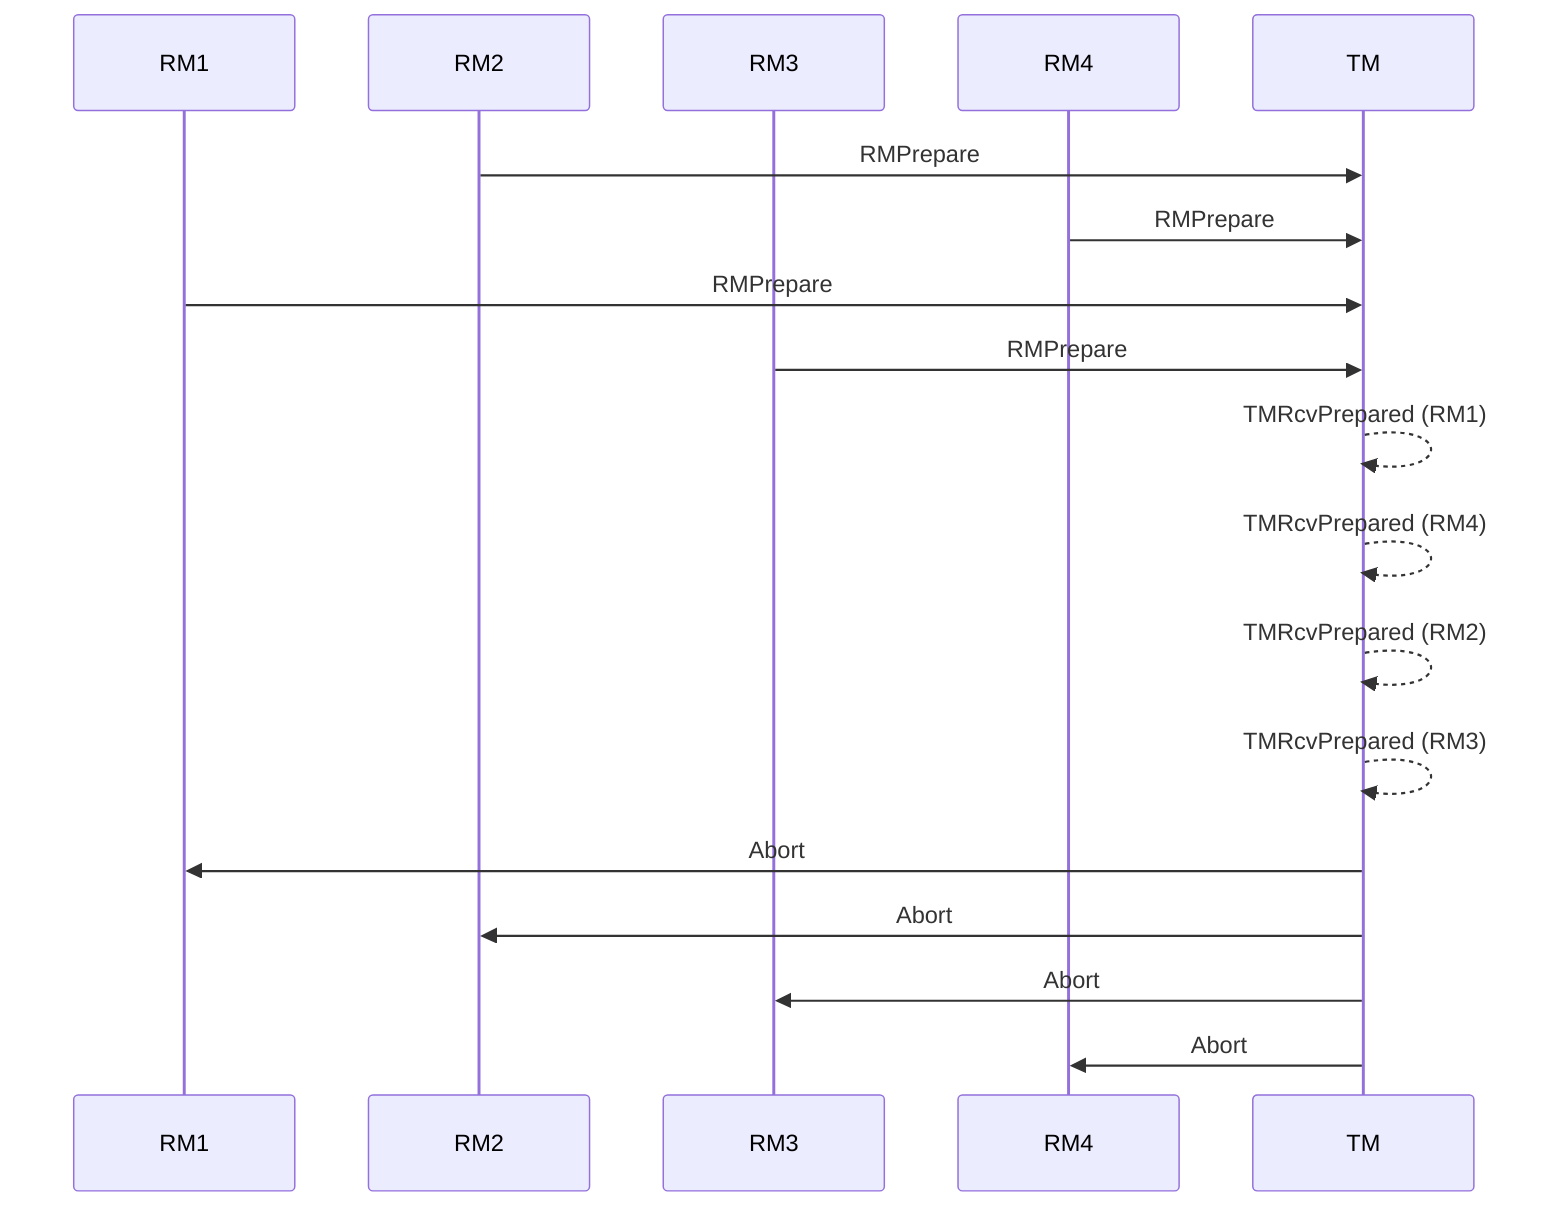 %% mmdc -t neutral -i two-phase-abort.mermaid -o two-phase-abort.png
sequenceDiagram
    participant RM1
    participant RM2
    participant RM3
    participant RM4
    participant TM

    RM2->>TM: RMPrepare
    RM4->>TM: RMPrepare
    RM1->>TM: RMPrepare
    RM3->>TM: RMPrepare
    TM-->>TM: TMRcvPrepared (RM1)
    TM-->>TM: TMRcvPrepared (RM4)
    TM-->>TM: TMRcvPrepared (RM2)
    TM-->>TM: TMRcvPrepared (RM3)
    TM->>RM1: Abort
    TM->>RM2: Abort
    TM->>RM3: Abort
    TM->>RM4: Abort